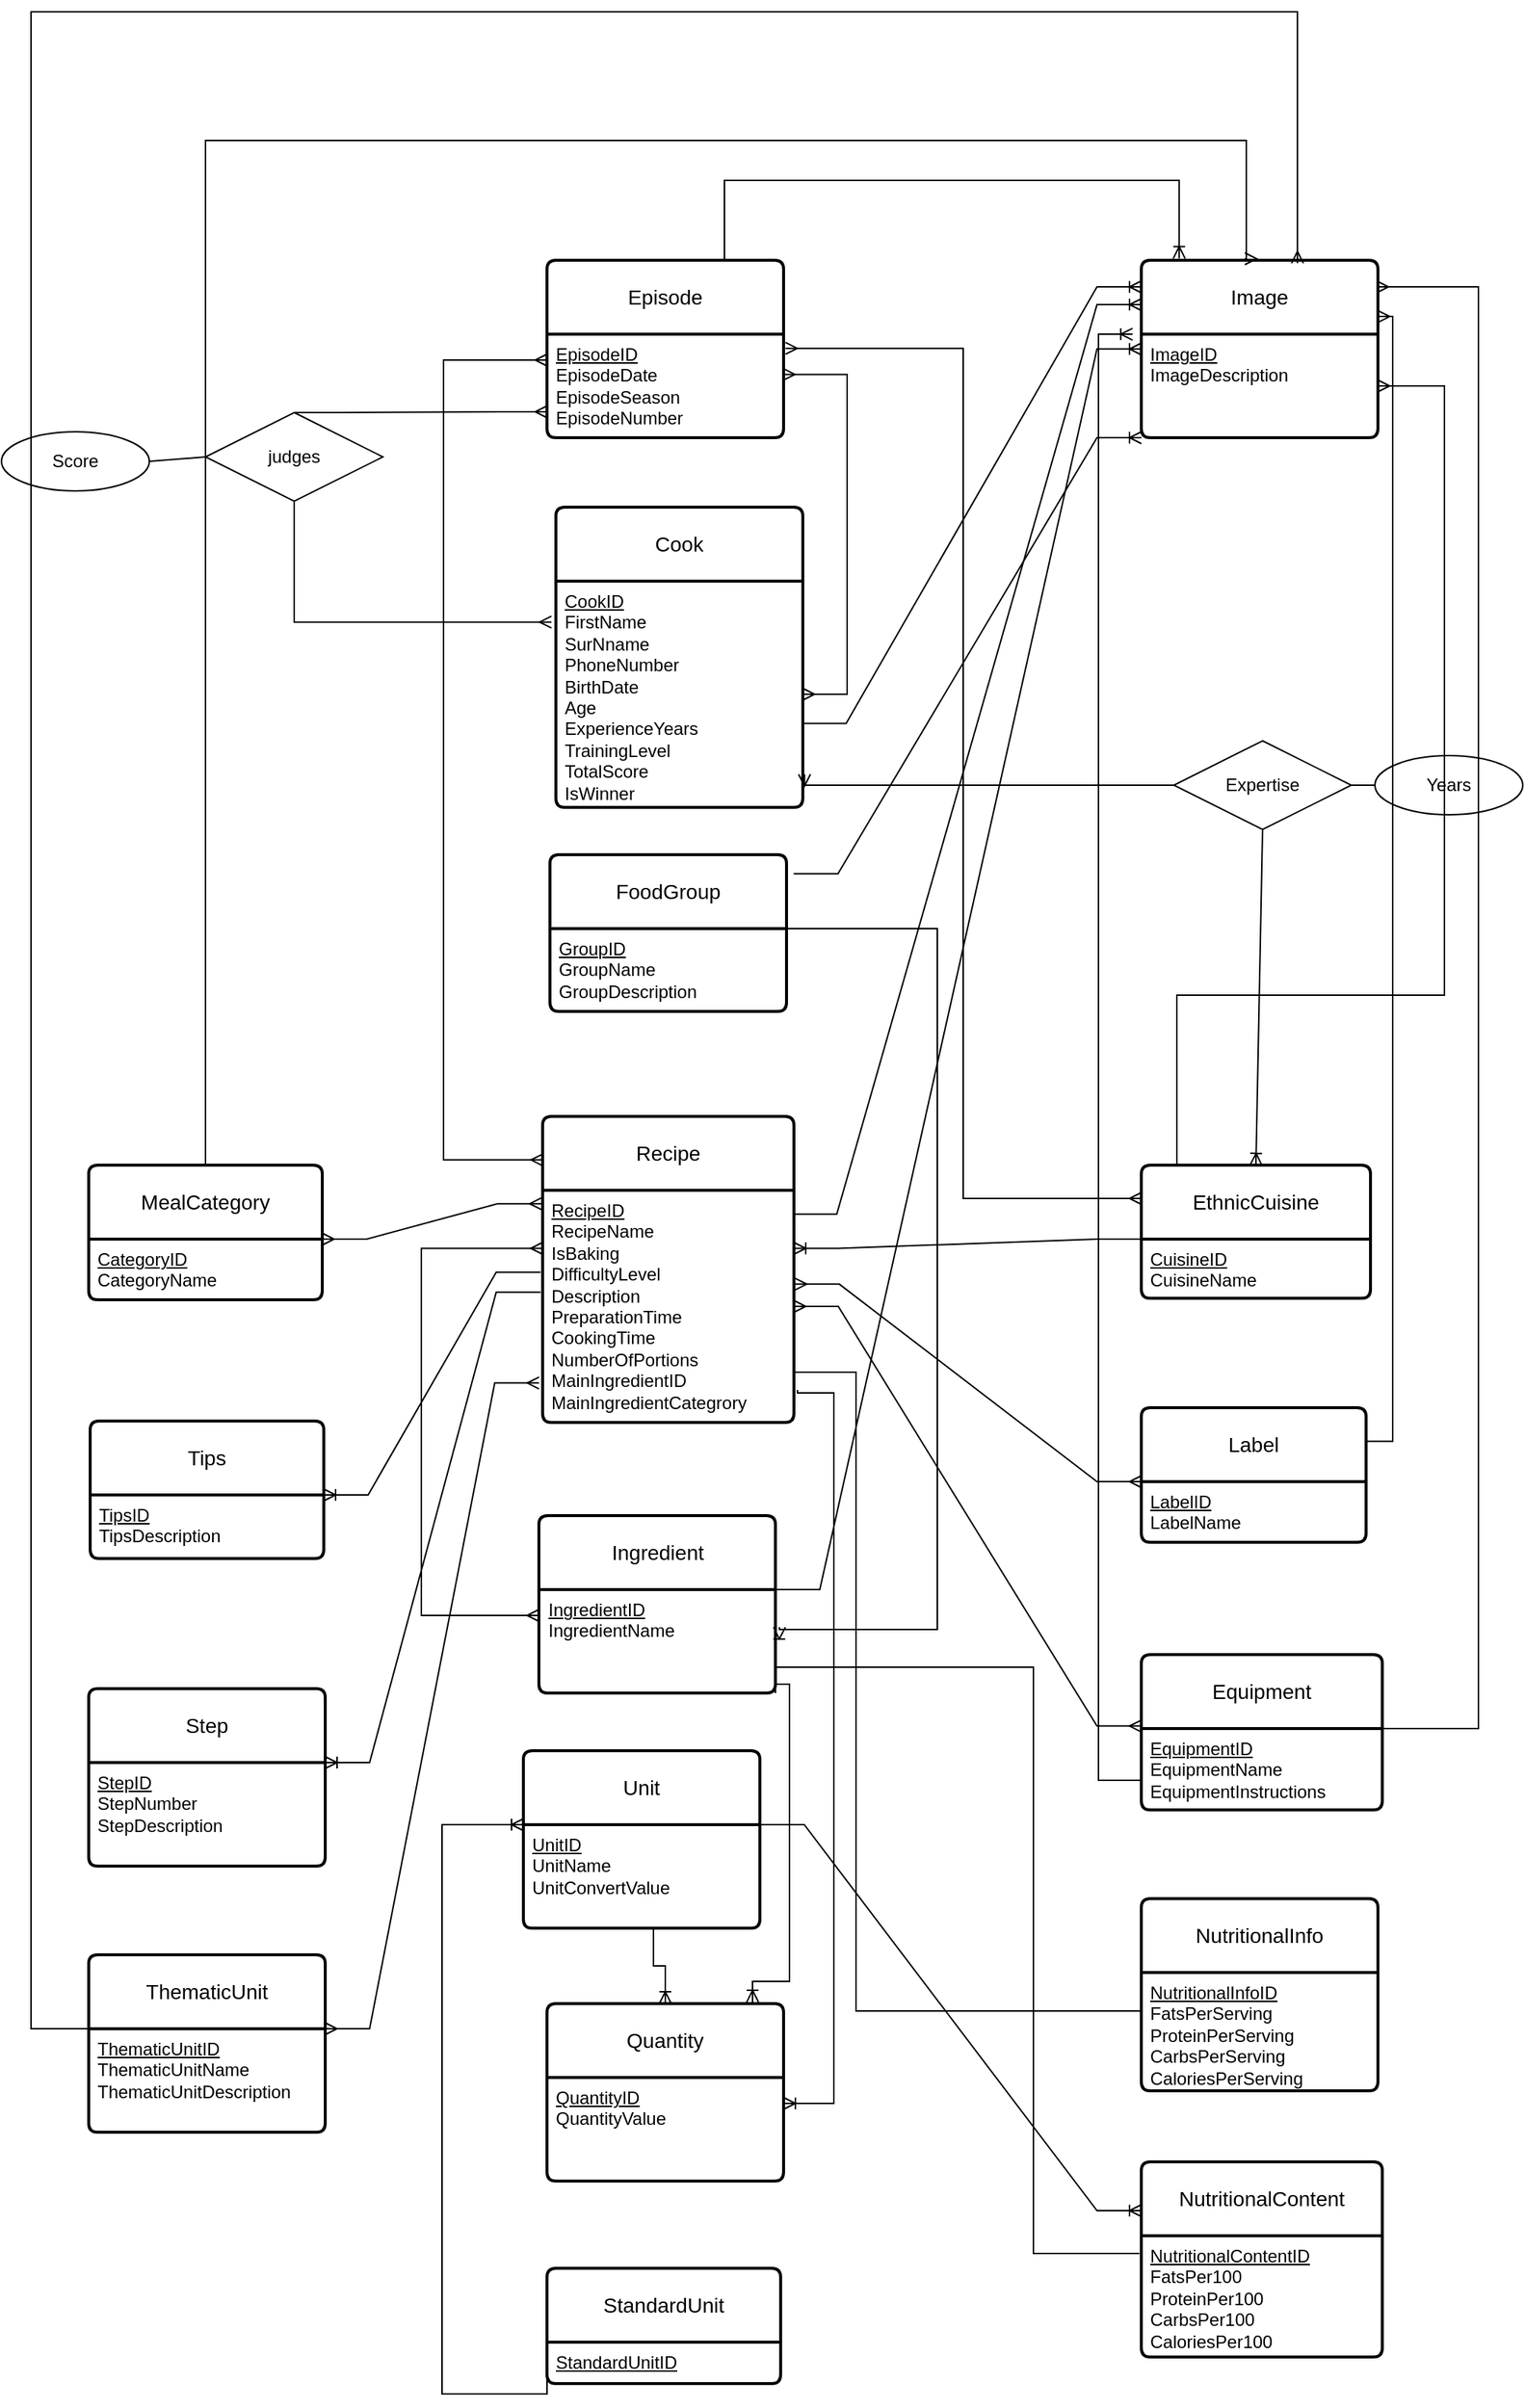 <mxfile version="24.2.1" type="github">
  <diagram name="Page-1" id="vZL2R9rKv9laP-wcjCIe">
    <mxGraphModel dx="1450" dy="1369" grid="0" gridSize="10" guides="1" tooltips="1" connect="1" arrows="1" fold="1" page="0" pageScale="1" pageWidth="850" pageHeight="1100" math="0" shadow="0">
      <root>
        <mxCell id="0" />
        <mxCell id="1" parent="0" />
        <mxCell id="avBrp512WOhUkqU3lyuj-1" value="Recipe" style="swimlane;childLayout=stackLayout;horizontal=1;startSize=50;horizontalStack=0;rounded=1;fontSize=14;fontStyle=0;strokeWidth=2;resizeParent=0;resizeLast=1;shadow=0;dashed=0;align=center;arcSize=4;whiteSpace=wrap;html=1;" parent="1" vertex="1">
          <mxGeometry x="113" y="96" width="170" height="207" as="geometry" />
        </mxCell>
        <mxCell id="avBrp512WOhUkqU3lyuj-2" value="&lt;u&gt;RecipeID&lt;/u&gt;&lt;div&gt;RecipeName&lt;/div&gt;&lt;div&gt;IsBaking&lt;/div&gt;&lt;div&gt;DifficultyLevel&lt;/div&gt;&lt;div&gt;Description&lt;/div&gt;&lt;div&gt;PreparationTime&lt;/div&gt;&lt;div&gt;CookingTime&lt;/div&gt;&lt;div&gt;NumberOfPortions&lt;/div&gt;&lt;div&gt;MainIngredientID&lt;/div&gt;&lt;div&gt;MainIngredientCategrory&lt;/div&gt;" style="align=left;strokeColor=none;fillColor=none;spacingLeft=4;fontSize=12;verticalAlign=top;resizable=0;rotatable=0;part=1;html=1;" parent="avBrp512WOhUkqU3lyuj-1" vertex="1">
          <mxGeometry y="50" width="170" height="157" as="geometry" />
        </mxCell>
        <mxCell id="avBrp512WOhUkqU3lyuj-3" value="EthnicCuisine" style="swimlane;childLayout=stackLayout;horizontal=1;startSize=50;horizontalStack=0;rounded=1;fontSize=14;fontStyle=0;strokeWidth=2;resizeParent=0;resizeLast=1;shadow=0;dashed=0;align=center;arcSize=4;whiteSpace=wrap;html=1;" parent="1" vertex="1">
          <mxGeometry x="518" y="129" width="155" height="90" as="geometry" />
        </mxCell>
        <mxCell id="avBrp512WOhUkqU3lyuj-4" value="&lt;u&gt;CuisineID&lt;/u&gt;&lt;div&gt;CuisineName&lt;/div&gt;" style="align=left;strokeColor=none;fillColor=none;spacingLeft=4;fontSize=12;verticalAlign=top;resizable=0;rotatable=0;part=1;html=1;" parent="avBrp512WOhUkqU3lyuj-3" vertex="1">
          <mxGeometry y="50" width="155" height="40" as="geometry" />
        </mxCell>
        <mxCell id="avBrp512WOhUkqU3lyuj-11" value="Label" style="swimlane;childLayout=stackLayout;horizontal=1;startSize=50;horizontalStack=0;rounded=1;fontSize=14;fontStyle=0;strokeWidth=2;resizeParent=0;resizeLast=1;shadow=0;dashed=0;align=center;arcSize=4;whiteSpace=wrap;html=1;" parent="1" vertex="1">
          <mxGeometry x="518" y="293" width="152" height="91" as="geometry" />
        </mxCell>
        <mxCell id="avBrp512WOhUkqU3lyuj-12" value="&lt;u&gt;LabelID&lt;/u&gt;&lt;div&gt;LabelName&lt;/div&gt;" style="align=left;strokeColor=none;fillColor=none;spacingLeft=4;fontSize=12;verticalAlign=top;resizable=0;rotatable=0;part=1;html=1;" parent="avBrp512WOhUkqU3lyuj-11" vertex="1">
          <mxGeometry y="50" width="152" height="41" as="geometry" />
        </mxCell>
        <mxCell id="avBrp512WOhUkqU3lyuj-13" value="Equipment" style="swimlane;childLayout=stackLayout;horizontal=1;startSize=50;horizontalStack=0;rounded=1;fontSize=14;fontStyle=0;strokeWidth=2;resizeParent=0;resizeLast=1;shadow=0;dashed=0;align=center;arcSize=4;whiteSpace=wrap;html=1;" parent="1" vertex="1">
          <mxGeometry x="518" y="460" width="163" height="105" as="geometry" />
        </mxCell>
        <mxCell id="avBrp512WOhUkqU3lyuj-14" value="&lt;u&gt;EquipmentID&lt;/u&gt;&lt;div&gt;EquipmentName&lt;/div&gt;&lt;div&gt;EquipmentInstructions&lt;/div&gt;" style="align=left;strokeColor=none;fillColor=none;spacingLeft=4;fontSize=12;verticalAlign=top;resizable=0;rotatable=0;part=1;html=1;" parent="avBrp512WOhUkqU3lyuj-13" vertex="1">
          <mxGeometry y="50" width="163" height="55" as="geometry" />
        </mxCell>
        <mxCell id="avBrp512WOhUkqU3lyuj-15" value="MealCategory" style="swimlane;childLayout=stackLayout;horizontal=1;startSize=50;horizontalStack=0;rounded=1;fontSize=14;fontStyle=0;strokeWidth=2;resizeParent=0;resizeLast=1;shadow=0;dashed=0;align=center;arcSize=4;whiteSpace=wrap;html=1;" parent="1" vertex="1">
          <mxGeometry x="-194" y="129" width="158" height="91" as="geometry" />
        </mxCell>
        <mxCell id="avBrp512WOhUkqU3lyuj-16" value="&lt;u&gt;CategoryID&lt;/u&gt;&lt;div&gt;CategoryName&lt;/div&gt;" style="align=left;strokeColor=none;fillColor=none;spacingLeft=4;fontSize=12;verticalAlign=top;resizable=0;rotatable=0;part=1;html=1;" parent="avBrp512WOhUkqU3lyuj-15" vertex="1">
          <mxGeometry y="50" width="158" height="41" as="geometry" />
        </mxCell>
        <mxCell id="avBrp512WOhUkqU3lyuj-17" value="Tips" style="swimlane;childLayout=stackLayout;horizontal=1;startSize=50;horizontalStack=0;rounded=1;fontSize=14;fontStyle=0;strokeWidth=2;resizeParent=0;resizeLast=1;shadow=0;dashed=0;align=center;arcSize=4;whiteSpace=wrap;html=1;" parent="1" vertex="1">
          <mxGeometry x="-193" y="302" width="158" height="93" as="geometry" />
        </mxCell>
        <mxCell id="avBrp512WOhUkqU3lyuj-18" value="&lt;u&gt;TipsID&lt;/u&gt;&lt;div&gt;TipsDescription&lt;/div&gt;" style="align=left;strokeColor=none;fillColor=none;spacingLeft=4;fontSize=12;verticalAlign=top;resizable=0;rotatable=0;part=1;html=1;" parent="avBrp512WOhUkqU3lyuj-17" vertex="1">
          <mxGeometry y="50" width="158" height="43" as="geometry" />
        </mxCell>
        <mxCell id="avBrp512WOhUkqU3lyuj-19" value="Step" style="swimlane;childLayout=stackLayout;horizontal=1;startSize=50;horizontalStack=0;rounded=1;fontSize=14;fontStyle=0;strokeWidth=2;resizeParent=0;resizeLast=1;shadow=0;dashed=0;align=center;arcSize=4;whiteSpace=wrap;html=1;" parent="1" vertex="1">
          <mxGeometry x="-194" y="483" width="160" height="120" as="geometry" />
        </mxCell>
        <mxCell id="avBrp512WOhUkqU3lyuj-20" value="&lt;u&gt;StepID&lt;/u&gt;&lt;div&gt;StepNumber&lt;/div&gt;&lt;div&gt;StepDescription&lt;/div&gt;" style="align=left;strokeColor=none;fillColor=none;spacingLeft=4;fontSize=12;verticalAlign=top;resizable=0;rotatable=0;part=1;html=1;" parent="avBrp512WOhUkqU3lyuj-19" vertex="1">
          <mxGeometry y="50" width="160" height="70" as="geometry" />
        </mxCell>
        <mxCell id="avBrp512WOhUkqU3lyuj-21" value="Ingredient" style="swimlane;childLayout=stackLayout;horizontal=1;startSize=50;horizontalStack=0;rounded=1;fontSize=14;fontStyle=0;strokeWidth=2;resizeParent=0;resizeLast=1;shadow=0;dashed=0;align=center;arcSize=4;whiteSpace=wrap;html=1;" parent="1" vertex="1">
          <mxGeometry x="110.5" y="366" width="160" height="120" as="geometry" />
        </mxCell>
        <mxCell id="avBrp512WOhUkqU3lyuj-22" value="&lt;u&gt;IngredientID&lt;/u&gt;&lt;div&gt;IngredientName&lt;/div&gt;" style="align=left;strokeColor=none;fillColor=none;spacingLeft=4;fontSize=12;verticalAlign=top;resizable=0;rotatable=0;part=1;html=1;" parent="avBrp512WOhUkqU3lyuj-21" vertex="1">
          <mxGeometry y="50" width="160" height="70" as="geometry" />
        </mxCell>
        <mxCell id="avBrp512WOhUkqU3lyuj-23" value="Unit" style="swimlane;childLayout=stackLayout;horizontal=1;startSize=50;horizontalStack=0;rounded=1;fontSize=14;fontStyle=0;strokeWidth=2;resizeParent=0;resizeLast=1;shadow=0;dashed=0;align=center;arcSize=4;whiteSpace=wrap;html=1;" parent="1" vertex="1">
          <mxGeometry x="100" y="525" width="160" height="120" as="geometry" />
        </mxCell>
        <mxCell id="avBrp512WOhUkqU3lyuj-24" value="&lt;u&gt;UnitID&lt;/u&gt;&lt;div&gt;UnitName&lt;/div&gt;&lt;div&gt;UnitConvertValue&lt;/div&gt;" style="align=left;strokeColor=none;fillColor=none;spacingLeft=4;fontSize=12;verticalAlign=top;resizable=0;rotatable=0;part=1;html=1;" parent="avBrp512WOhUkqU3lyuj-23" vertex="1">
          <mxGeometry y="50" width="160" height="70" as="geometry" />
        </mxCell>
        <mxCell id="avBrp512WOhUkqU3lyuj-25" value="Quantity" style="swimlane;childLayout=stackLayout;horizontal=1;startSize=50;horizontalStack=0;rounded=1;fontSize=14;fontStyle=0;strokeWidth=2;resizeParent=0;resizeLast=1;shadow=0;dashed=0;align=center;arcSize=4;whiteSpace=wrap;html=1;" parent="1" vertex="1">
          <mxGeometry x="116" y="696" width="160" height="120" as="geometry" />
        </mxCell>
        <mxCell id="avBrp512WOhUkqU3lyuj-26" value="&lt;u&gt;QuantityID&lt;/u&gt;&lt;div&gt;QuantityValue&lt;/div&gt;" style="align=left;strokeColor=none;fillColor=none;spacingLeft=4;fontSize=12;verticalAlign=top;resizable=0;rotatable=0;part=1;html=1;" parent="avBrp512WOhUkqU3lyuj-25" vertex="1">
          <mxGeometry y="50" width="160" height="70" as="geometry" />
        </mxCell>
        <mxCell id="avBrp512WOhUkqU3lyuj-27" value="StandardUnit" style="swimlane;childLayout=stackLayout;horizontal=1;startSize=50;horizontalStack=0;rounded=1;fontSize=14;fontStyle=0;strokeWidth=2;resizeParent=0;resizeLast=1;shadow=0;dashed=0;align=center;arcSize=4;whiteSpace=wrap;html=1;" parent="1" vertex="1">
          <mxGeometry x="116" y="875" width="158" height="78" as="geometry" />
        </mxCell>
        <mxCell id="avBrp512WOhUkqU3lyuj-28" value="&lt;div&gt;&lt;u&gt;StandardUnitID&lt;/u&gt;&lt;/div&gt;" style="align=left;strokeColor=none;fillColor=none;spacingLeft=4;fontSize=12;verticalAlign=top;resizable=0;rotatable=0;part=1;html=1;" parent="avBrp512WOhUkqU3lyuj-27" vertex="1">
          <mxGeometry y="50" width="158" height="28" as="geometry" />
        </mxCell>
        <mxCell id="avBrp512WOhUkqU3lyuj-29" value="FoodGroup" style="swimlane;childLayout=stackLayout;horizontal=1;startSize=50;horizontalStack=0;rounded=1;fontSize=14;fontStyle=0;strokeWidth=2;resizeParent=0;resizeLast=1;shadow=0;dashed=0;align=center;arcSize=4;whiteSpace=wrap;html=1;" parent="1" vertex="1">
          <mxGeometry x="118" y="-81" width="160" height="106" as="geometry" />
        </mxCell>
        <mxCell id="avBrp512WOhUkqU3lyuj-30" value="&lt;u&gt;GroupID&lt;/u&gt;&lt;div&gt;GroupName&lt;/div&gt;&lt;div&gt;GroupDescription&lt;/div&gt;" style="align=left;strokeColor=none;fillColor=none;spacingLeft=4;fontSize=12;verticalAlign=top;resizable=0;rotatable=0;part=1;html=1;" parent="avBrp512WOhUkqU3lyuj-29" vertex="1">
          <mxGeometry y="50" width="160" height="56" as="geometry" />
        </mxCell>
        <mxCell id="avBrp512WOhUkqU3lyuj-31" value="ThematicUnit" style="swimlane;childLayout=stackLayout;horizontal=1;startSize=50;horizontalStack=0;rounded=1;fontSize=14;fontStyle=0;strokeWidth=2;resizeParent=0;resizeLast=1;shadow=0;dashed=0;align=center;arcSize=4;whiteSpace=wrap;html=1;" parent="1" vertex="1">
          <mxGeometry x="-194" y="663" width="160" height="120" as="geometry" />
        </mxCell>
        <mxCell id="avBrp512WOhUkqU3lyuj-32" value="&lt;u&gt;ThematicUnitID&lt;/u&gt;&lt;div&gt;ThematicUnitName&lt;/div&gt;&lt;div&gt;ThematicUnitDescription&lt;/div&gt;" style="align=left;strokeColor=none;fillColor=none;spacingLeft=4;fontSize=12;verticalAlign=top;resizable=0;rotatable=0;part=1;html=1;" parent="avBrp512WOhUkqU3lyuj-31" vertex="1">
          <mxGeometry y="50" width="160" height="70" as="geometry" />
        </mxCell>
        <mxCell id="avBrp512WOhUkqU3lyuj-33" value="Cook" style="swimlane;childLayout=stackLayout;horizontal=1;startSize=50;horizontalStack=0;rounded=1;fontSize=14;fontStyle=0;strokeWidth=2;resizeParent=0;resizeLast=1;shadow=0;dashed=0;align=center;arcSize=4;whiteSpace=wrap;html=1;" parent="1" vertex="1">
          <mxGeometry x="122" y="-316" width="167" height="203" as="geometry" />
        </mxCell>
        <mxCell id="avBrp512WOhUkqU3lyuj-34" value="&lt;u&gt;CookID&lt;/u&gt;&lt;div&gt;FirstName&lt;/div&gt;&lt;div&gt;SurNname&lt;/div&gt;&lt;div&gt;PhoneNumber&lt;/div&gt;&lt;div&gt;BirthDate&lt;/div&gt;&lt;div&gt;Age&lt;/div&gt;&lt;div&gt;ExperienceYears&lt;/div&gt;&lt;div&gt;TrainingLevel&lt;/div&gt;&lt;div&gt;TotalScore&lt;/div&gt;&lt;div&gt;IsWinner&lt;/div&gt;" style="align=left;strokeColor=none;fillColor=none;spacingLeft=4;fontSize=12;verticalAlign=top;resizable=0;rotatable=0;part=1;html=1;" parent="avBrp512WOhUkqU3lyuj-33" vertex="1">
          <mxGeometry y="50" width="167" height="153" as="geometry" />
        </mxCell>
        <mxCell id="avBrp512WOhUkqU3lyuj-37" value="Episode" style="swimlane;childLayout=stackLayout;horizontal=1;startSize=50;horizontalStack=0;rounded=1;fontSize=14;fontStyle=0;strokeWidth=2;resizeParent=0;resizeLast=1;shadow=0;dashed=0;align=center;arcSize=4;whiteSpace=wrap;html=1;" parent="1" vertex="1">
          <mxGeometry x="116" y="-483" width="160" height="120" as="geometry" />
        </mxCell>
        <mxCell id="avBrp512WOhUkqU3lyuj-38" value="&lt;u&gt;EpisodeID&lt;/u&gt;&lt;div&gt;EpisodeDate&lt;/div&gt;&lt;div&gt;EpisodeSeason&lt;/div&gt;&lt;div&gt;EpisodeNumber&lt;/div&gt;&lt;div&gt;&lt;br&gt;&lt;/div&gt;" style="align=left;strokeColor=none;fillColor=none;spacingLeft=4;fontSize=12;verticalAlign=top;resizable=0;rotatable=0;part=1;html=1;" parent="avBrp512WOhUkqU3lyuj-37" vertex="1">
          <mxGeometry y="50" width="160" height="70" as="geometry" />
        </mxCell>
        <mxCell id="avBrp512WOhUkqU3lyuj-39" value="Image" style="swimlane;childLayout=stackLayout;horizontal=1;startSize=50;horizontalStack=0;rounded=1;fontSize=14;fontStyle=0;strokeWidth=2;resizeParent=0;resizeLast=1;shadow=0;dashed=0;align=center;arcSize=4;whiteSpace=wrap;html=1;" parent="1" vertex="1">
          <mxGeometry x="518" y="-483" width="160" height="120" as="geometry" />
        </mxCell>
        <mxCell id="avBrp512WOhUkqU3lyuj-40" value="&lt;u&gt;ImageID&lt;/u&gt;&lt;div&gt;ImageDescription&lt;/div&gt;" style="align=left;strokeColor=none;fillColor=none;spacingLeft=4;fontSize=12;verticalAlign=top;resizable=0;rotatable=0;part=1;html=1;" parent="avBrp512WOhUkqU3lyuj-39" vertex="1">
          <mxGeometry y="50" width="160" height="70" as="geometry" />
        </mxCell>
        <mxCell id="avBrp512WOhUkqU3lyuj-44" value="NutritionalInfo" style="swimlane;childLayout=stackLayout;horizontal=1;startSize=50;horizontalStack=0;rounded=1;fontSize=14;fontStyle=0;strokeWidth=2;resizeParent=0;resizeLast=1;shadow=0;dashed=0;align=center;arcSize=4;whiteSpace=wrap;html=1;" parent="1" vertex="1">
          <mxGeometry x="518" y="625" width="160" height="130" as="geometry" />
        </mxCell>
        <mxCell id="avBrp512WOhUkqU3lyuj-45" value="&lt;div&gt;&lt;u&gt;NutritionalInfoID&lt;/u&gt;&lt;/div&gt;&lt;div&gt;FatsPerServing&lt;/div&gt;&lt;div&gt;ProteinPerServing&lt;/div&gt;&lt;div&gt;CarbsPerServing&lt;/div&gt;&lt;div&gt;CaloriesPerServing&lt;/div&gt;" style="align=left;strokeColor=none;fillColor=none;spacingLeft=4;fontSize=12;verticalAlign=top;resizable=0;rotatable=0;part=1;html=1;" parent="avBrp512WOhUkqU3lyuj-44" vertex="1">
          <mxGeometry y="50" width="160" height="80" as="geometry" />
        </mxCell>
        <mxCell id="avBrp512WOhUkqU3lyuj-46" value="NutritionalContent" style="swimlane;childLayout=stackLayout;horizontal=1;startSize=50;horizontalStack=0;rounded=1;fontSize=14;fontStyle=0;strokeWidth=2;resizeParent=0;resizeLast=1;shadow=0;dashed=0;align=center;arcSize=4;whiteSpace=wrap;html=1;" parent="1" vertex="1">
          <mxGeometry x="518" y="803" width="163" height="132" as="geometry" />
        </mxCell>
        <mxCell id="avBrp512WOhUkqU3lyuj-47" value="&lt;u&gt;NutritionalContentID&lt;/u&gt;&lt;div&gt;FatsPer100&lt;/div&gt;&lt;div&gt;ProteinPer100&lt;/div&gt;&lt;div&gt;CarbsPer100&lt;/div&gt;&lt;div&gt;CaloriesPer100&lt;/div&gt;" style="align=left;strokeColor=none;fillColor=none;spacingLeft=4;fontSize=12;verticalAlign=top;resizable=0;rotatable=0;part=1;html=1;" parent="avBrp512WOhUkqU3lyuj-46" vertex="1">
          <mxGeometry y="50" width="163" height="82" as="geometry" />
        </mxCell>
        <mxCell id="avBrp512WOhUkqU3lyuj-54" value="" style="edgeStyle=entityRelationEdgeStyle;fontSize=12;html=1;endArrow=ERoneToMany;rounded=0;entryX=1;entryY=0.25;entryDx=0;entryDy=0;exitX=0;exitY=0;exitDx=0;exitDy=0;" parent="1" source="avBrp512WOhUkqU3lyuj-4" target="avBrp512WOhUkqU3lyuj-2" edge="1">
          <mxGeometry width="100" height="100" relative="1" as="geometry">
            <mxPoint x="449" y="179" as="sourcePoint" />
            <mxPoint x="417" y="243" as="targetPoint" />
            <Array as="points">
              <mxPoint x="363" y="228" />
            </Array>
          </mxGeometry>
        </mxCell>
        <mxCell id="avBrp512WOhUkqU3lyuj-59" value="" style="edgeStyle=entityRelationEdgeStyle;fontSize=12;html=1;endArrow=ERoneToMany;rounded=0;entryX=1;entryY=0;entryDx=0;entryDy=0;exitX=-0.008;exitY=0.353;exitDx=0;exitDy=0;exitPerimeter=0;" parent="1" source="avBrp512WOhUkqU3lyuj-2" target="avBrp512WOhUkqU3lyuj-18" edge="1">
          <mxGeometry width="100" height="100" relative="1" as="geometry">
            <mxPoint x="2" y="358" as="sourcePoint" />
            <mxPoint x="102" y="258" as="targetPoint" />
          </mxGeometry>
        </mxCell>
        <mxCell id="avBrp512WOhUkqU3lyuj-60" value="" style="edgeStyle=entityRelationEdgeStyle;fontSize=12;html=1;endArrow=ERoneToMany;rounded=0;entryX=1;entryY=0;entryDx=0;entryDy=0;exitX=-0.008;exitY=0.439;exitDx=0;exitDy=0;exitPerimeter=0;" parent="1" source="avBrp512WOhUkqU3lyuj-2" target="avBrp512WOhUkqU3lyuj-20" edge="1">
          <mxGeometry width="100" height="100" relative="1" as="geometry">
            <mxPoint x="-7" y="472" as="sourcePoint" />
            <mxPoint x="93" y="372" as="targetPoint" />
          </mxGeometry>
        </mxCell>
        <mxCell id="avBrp512WOhUkqU3lyuj-62" value="" style="edgeStyle=entityRelationEdgeStyle;fontSize=12;html=1;endArrow=ERmany;startArrow=ERmany;rounded=0;entryX=-0.004;entryY=0.058;entryDx=0;entryDy=0;entryPerimeter=0;exitX=1;exitY=0;exitDx=0;exitDy=0;" parent="1" source="avBrp512WOhUkqU3lyuj-16" target="avBrp512WOhUkqU3lyuj-2" edge="1">
          <mxGeometry width="100" height="100" relative="1" as="geometry">
            <mxPoint x="-18" y="238" as="sourcePoint" />
            <mxPoint x="82" y="138" as="targetPoint" />
          </mxGeometry>
        </mxCell>
        <mxCell id="avBrp512WOhUkqU3lyuj-63" value="" style="edgeStyle=entityRelationEdgeStyle;fontSize=12;html=1;endArrow=ERmany;startArrow=ERmany;rounded=0;entryX=0;entryY=0;entryDx=0;entryDy=0;exitX=1.004;exitY=0.404;exitDx=0;exitDy=0;exitPerimeter=0;" parent="1" source="avBrp512WOhUkqU3lyuj-2" target="avBrp512WOhUkqU3lyuj-12" edge="1">
          <mxGeometry width="100" height="100" relative="1" as="geometry">
            <mxPoint x="324" y="269" as="sourcePoint" />
            <mxPoint x="362" y="380" as="targetPoint" />
          </mxGeometry>
        </mxCell>
        <mxCell id="avBrp512WOhUkqU3lyuj-64" value="" style="edgeStyle=entityRelationEdgeStyle;fontSize=12;html=1;endArrow=ERmany;startArrow=ERmany;rounded=0;entryX=0;entryY=0.46;entryDx=0;entryDy=0;entryPerimeter=0;" parent="1" source="avBrp512WOhUkqU3lyuj-2" target="avBrp512WOhUkqU3lyuj-13" edge="1">
          <mxGeometry width="100" height="100" relative="1" as="geometry">
            <mxPoint x="283.0" y="249.003" as="sourcePoint" />
            <mxPoint x="513.07" y="508.35" as="targetPoint" />
          </mxGeometry>
        </mxCell>
        <mxCell id="avBrp512WOhUkqU3lyuj-81" value="" style="endArrow=none;html=1;rounded=0;exitX=1;exitY=0.75;exitDx=0;exitDy=0;entryX=0;entryY=0.5;entryDx=0;entryDy=0;edgeStyle=orthogonalEdgeStyle;" parent="1" source="avBrp512WOhUkqU3lyuj-2" target="avBrp512WOhUkqU3lyuj-44" edge="1">
          <mxGeometry relative="1" as="geometry">
            <mxPoint x="319" y="510" as="sourcePoint" />
            <mxPoint x="479" y="510" as="targetPoint" />
            <Array as="points">
              <mxPoint x="325" y="269" />
              <mxPoint x="325" y="701" />
            </Array>
          </mxGeometry>
        </mxCell>
        <mxCell id="avBrp512WOhUkqU3lyuj-82" value="" style="edgeStyle=orthogonalEdgeStyle;fontSize=12;html=1;endArrow=ERoneToMany;rounded=0;entryX=1.017;entryY=0.363;entryDx=0;entryDy=0;entryPerimeter=0;exitX=1;exitY=0;exitDx=0;exitDy=0;" parent="1" source="avBrp512WOhUkqU3lyuj-30" target="avBrp512WOhUkqU3lyuj-22" edge="1">
          <mxGeometry width="100" height="100" relative="1" as="geometry">
            <mxPoint x="342" y="144" as="sourcePoint" />
            <mxPoint x="442" y="44" as="targetPoint" />
            <Array as="points">
              <mxPoint x="276" y="-31" />
              <mxPoint x="380" y="-31" />
              <mxPoint x="380" y="443" />
              <mxPoint x="273" y="443" />
            </Array>
          </mxGeometry>
        </mxCell>
        <mxCell id="avBrp512WOhUkqU3lyuj-83" value="" style="edgeStyle=orthogonalEdgeStyle;fontSize=12;html=1;endArrow=ERoneToMany;rounded=0;entryX=1;entryY=0.25;entryDx=0;entryDy=0;exitX=1.014;exitY=0.86;exitDx=0;exitDy=0;exitPerimeter=0;" parent="1" source="avBrp512WOhUkqU3lyuj-2" target="avBrp512WOhUkqU3lyuj-26" edge="1">
          <mxGeometry width="100" height="100" relative="1" as="geometry">
            <mxPoint x="319" y="857" as="sourcePoint" />
            <mxPoint x="419" y="757" as="targetPoint" />
            <Array as="points">
              <mxPoint x="310" y="283" />
              <mxPoint x="310" y="764" />
            </Array>
          </mxGeometry>
        </mxCell>
        <mxCell id="avBrp512WOhUkqU3lyuj-84" value="" style="edgeStyle=orthogonalEdgeStyle;fontSize=12;html=1;endArrow=ERoneToMany;rounded=0;entryX=0;entryY=0;entryDx=0;entryDy=0;exitX=0;exitY=0.5;exitDx=0;exitDy=0;" parent="1" source="avBrp512WOhUkqU3lyuj-28" target="avBrp512WOhUkqU3lyuj-24" edge="1">
          <mxGeometry width="100" height="100" relative="1" as="geometry">
            <mxPoint x="-50" y="915" as="sourcePoint" />
            <mxPoint x="50" y="815" as="targetPoint" />
            <Array as="points">
              <mxPoint x="45" y="960" />
              <mxPoint x="45" y="575" />
            </Array>
          </mxGeometry>
        </mxCell>
        <mxCell id="avBrp512WOhUkqU3lyuj-85" value="" style="edgeStyle=orthogonalEdgeStyle;fontSize=12;html=1;endArrow=ERoneToMany;rounded=0;entryX=0.5;entryY=0;entryDx=0;entryDy=0;exitX=0.55;exitY=0.986;exitDx=0;exitDy=0;exitPerimeter=0;" parent="1" source="avBrp512WOhUkqU3lyuj-24" target="avBrp512WOhUkqU3lyuj-25" edge="1">
          <mxGeometry width="100" height="100" relative="1" as="geometry">
            <mxPoint x="48" y="762" as="sourcePoint" />
            <mxPoint x="148" y="662" as="targetPoint" />
          </mxGeometry>
        </mxCell>
        <mxCell id="avBrp512WOhUkqU3lyuj-86" value="" style="endArrow=none;html=1;rounded=0;exitX=1;exitY=0.75;exitDx=0;exitDy=0;entryX=-0.008;entryY=0.158;entryDx=0;entryDy=0;entryPerimeter=0;edgeStyle=orthogonalEdgeStyle;" parent="1" source="avBrp512WOhUkqU3lyuj-22" target="avBrp512WOhUkqU3lyuj-47" edge="1">
          <mxGeometry relative="1" as="geometry">
            <mxPoint x="359" y="600" as="sourcePoint" />
            <mxPoint x="519" y="600" as="targetPoint" />
            <Array as="points">
              <mxPoint x="445" y="469" />
              <mxPoint x="445" y="865" />
            </Array>
          </mxGeometry>
        </mxCell>
        <mxCell id="avBrp512WOhUkqU3lyuj-87" value="" style="edgeStyle=orthogonalEdgeStyle;fontSize=12;html=1;endArrow=ERoneToMany;rounded=0;entryX=0.869;entryY=-0.008;entryDx=0;entryDy=0;entryPerimeter=0;exitX=1;exitY=1;exitDx=0;exitDy=0;" parent="1" source="avBrp512WOhUkqU3lyuj-22" target="avBrp512WOhUkqU3lyuj-25" edge="1">
          <mxGeometry width="100" height="100" relative="1" as="geometry">
            <mxPoint x="348" y="778" as="sourcePoint" />
            <mxPoint x="448" y="678" as="targetPoint" />
            <Array as="points">
              <mxPoint x="271" y="480" />
              <mxPoint x="280" y="480" />
              <mxPoint x="280" y="681" />
              <mxPoint x="255" y="681" />
            </Array>
          </mxGeometry>
        </mxCell>
        <mxCell id="avBrp512WOhUkqU3lyuj-88" value="" style="edgeStyle=entityRelationEdgeStyle;fontSize=12;html=1;endArrow=ERmany;startArrow=ERmany;rounded=0;exitX=1;exitY=0;exitDx=0;exitDy=0;entryX=-0.014;entryY=0.83;entryDx=0;entryDy=0;entryPerimeter=0;" parent="1" source="avBrp512WOhUkqU3lyuj-32" target="avBrp512WOhUkqU3lyuj-2" edge="1">
          <mxGeometry width="100" height="100" relative="1" as="geometry">
            <mxPoint x="-31" y="639" as="sourcePoint" />
            <mxPoint x="69" y="539" as="targetPoint" />
          </mxGeometry>
        </mxCell>
        <mxCell id="avBrp512WOhUkqU3lyuj-95" value="judges" style="shape=rhombus;perimeter=rhombusPerimeter;whiteSpace=wrap;html=1;align=center;" parent="1" vertex="1">
          <mxGeometry x="-115" y="-380" width="120" height="60" as="geometry" />
        </mxCell>
        <mxCell id="avBrp512WOhUkqU3lyuj-96" value="" style="edgeStyle=elbowEdgeStyle;fontSize=12;html=1;endArrow=ERmany;rounded=0;entryX=-0.018;entryY=0.181;entryDx=0;entryDy=0;entryPerimeter=0;exitX=0.5;exitY=1;exitDx=0;exitDy=0;" parent="1" source="avBrp512WOhUkqU3lyuj-95" target="avBrp512WOhUkqU3lyuj-34" edge="1">
          <mxGeometry width="100" height="100" relative="1" as="geometry">
            <mxPoint x="-76" y="-53" as="sourcePoint" />
            <mxPoint x="24" y="-153" as="targetPoint" />
            <Array as="points">
              <mxPoint x="-55" y="-231" />
            </Array>
          </mxGeometry>
        </mxCell>
        <mxCell id="avBrp512WOhUkqU3lyuj-97" value="" style="edgeStyle=entityRelationEdgeStyle;fontSize=12;html=1;endArrow=ERmany;rounded=0;entryX=0;entryY=0.75;entryDx=0;entryDy=0;exitX=0.5;exitY=0;exitDx=0;exitDy=0;" parent="1" source="avBrp512WOhUkqU3lyuj-95" target="avBrp512WOhUkqU3lyuj-38" edge="1">
          <mxGeometry width="100" height="100" relative="1" as="geometry">
            <mxPoint x="-143" y="-206" as="sourcePoint" />
            <mxPoint x="-43" y="-306" as="targetPoint" />
          </mxGeometry>
        </mxCell>
        <mxCell id="avBrp512WOhUkqU3lyuj-100" value="" style="edgeStyle=orthogonalEdgeStyle;fontSize=12;html=1;endArrow=ERoneToMany;rounded=0;entryX=0.16;entryY=-0.01;entryDx=0;entryDy=0;exitX=0.75;exitY=0;exitDx=0;exitDy=0;entryPerimeter=0;" parent="1" source="avBrp512WOhUkqU3lyuj-37" target="avBrp512WOhUkqU3lyuj-39" edge="1">
          <mxGeometry width="100" height="100" relative="1" as="geometry">
            <mxPoint x="482" y="-162" as="sourcePoint" />
            <mxPoint x="582" y="-262" as="targetPoint" />
            <Array as="points">
              <mxPoint x="236" y="-537" />
              <mxPoint x="544" y="-537" />
            </Array>
          </mxGeometry>
        </mxCell>
        <mxCell id="avBrp512WOhUkqU3lyuj-101" value="" style="edgeStyle=entityRelationEdgeStyle;fontSize=12;html=1;endArrow=ERoneToMany;rounded=0;entryX=0;entryY=0.15;entryDx=0;entryDy=0;entryPerimeter=0;exitX=0.996;exitY=0.629;exitDx=0;exitDy=0;exitPerimeter=0;" parent="1" source="avBrp512WOhUkqU3lyuj-34" target="avBrp512WOhUkqU3lyuj-39" edge="1">
          <mxGeometry width="100" height="100" relative="1" as="geometry">
            <mxPoint x="492" y="-152" as="sourcePoint" />
            <mxPoint x="635" y="-303" as="targetPoint" />
          </mxGeometry>
        </mxCell>
        <mxCell id="avBrp512WOhUkqU3lyuj-102" value="" style="edgeStyle=entityRelationEdgeStyle;fontSize=12;html=1;endArrow=ERoneToMany;rounded=0;entryX=0;entryY=0.25;entryDx=0;entryDy=0;exitX=0.994;exitY=0.103;exitDx=0;exitDy=0;exitPerimeter=0;" parent="1" source="avBrp512WOhUkqU3lyuj-2" target="avBrp512WOhUkqU3lyuj-39" edge="1">
          <mxGeometry width="100" height="100" relative="1" as="geometry">
            <mxPoint x="502" y="-142" as="sourcePoint" />
            <mxPoint x="602" y="-242" as="targetPoint" />
          </mxGeometry>
        </mxCell>
        <mxCell id="avBrp512WOhUkqU3lyuj-103" value="" style="edgeStyle=orthogonalEdgeStyle;fontSize=12;html=1;endArrow=ERoneToMany;rounded=0;entryX=-0.037;entryY=0.417;entryDx=0;entryDy=0;entryPerimeter=0;exitX=0;exitY=0.5;exitDx=0;exitDy=0;" parent="1" source="avBrp512WOhUkqU3lyuj-14" target="avBrp512WOhUkqU3lyuj-39" edge="1">
          <mxGeometry width="100" height="100" relative="1" as="geometry">
            <mxPoint x="512" y="-132" as="sourcePoint" />
            <mxPoint x="612" y="-232" as="targetPoint" />
            <Array as="points">
              <mxPoint x="489" y="545" />
              <mxPoint x="489" y="-433" />
            </Array>
          </mxGeometry>
        </mxCell>
        <mxCell id="avBrp512WOhUkqU3lyuj-104" value="" style="edgeStyle=entityRelationEdgeStyle;fontSize=12;html=1;endArrow=ERoneToMany;rounded=0;entryX=0;entryY=0.5;entryDx=0;entryDy=0;exitX=1;exitY=0;exitDx=0;exitDy=0;" parent="1" source="avBrp512WOhUkqU3lyuj-22" target="avBrp512WOhUkqU3lyuj-39" edge="1">
          <mxGeometry width="100" height="100" relative="1" as="geometry">
            <mxPoint x="522" y="-122" as="sourcePoint" />
            <mxPoint x="622" y="-222" as="targetPoint" />
          </mxGeometry>
        </mxCell>
        <mxCell id="r8XomwirjA-dU1PeyV1h-11" value="" style="edgeStyle=elbowEdgeStyle;fontSize=12;html=1;endArrow=ERmany;startArrow=ERmany;rounded=0;exitX=0;exitY=0.25;exitDx=0;exitDy=0;entryX=0;entryY=0.25;entryDx=0;entryDy=0;" edge="1" parent="1" source="avBrp512WOhUkqU3lyuj-22" target="avBrp512WOhUkqU3lyuj-2">
          <mxGeometry width="100" height="100" relative="1" as="geometry">
            <mxPoint x="193" y="442" as="sourcePoint" />
            <mxPoint x="293" y="342" as="targetPoint" />
            <Array as="points">
              <mxPoint x="31" y="311" />
            </Array>
          </mxGeometry>
        </mxCell>
        <mxCell id="r8XomwirjA-dU1PeyV1h-12" value="" style="edgeStyle=entityRelationEdgeStyle;fontSize=12;html=1;endArrow=ERoneToMany;rounded=0;exitX=1;exitY=0;exitDx=0;exitDy=0;entryX=0;entryY=0.25;entryDx=0;entryDy=0;" edge="1" parent="1" source="avBrp512WOhUkqU3lyuj-24" target="avBrp512WOhUkqU3lyuj-46">
          <mxGeometry width="100" height="100" relative="1" as="geometry">
            <mxPoint x="193" y="708" as="sourcePoint" />
            <mxPoint x="293" y="608" as="targetPoint" />
          </mxGeometry>
        </mxCell>
        <mxCell id="r8XomwirjA-dU1PeyV1h-13" value="Expertise" style="shape=rhombus;perimeter=rhombusPerimeter;whiteSpace=wrap;html=1;align=center;" vertex="1" parent="1">
          <mxGeometry x="540" y="-158" width="120" height="60" as="geometry" />
        </mxCell>
        <mxCell id="r8XomwirjA-dU1PeyV1h-14" value="" style="edgeStyle=elbowEdgeStyle;fontSize=12;html=1;endArrow=ERmany;rounded=0;entryX=1.007;entryY=0.854;entryDx=0;entryDy=0;entryPerimeter=0;exitX=0;exitY=0.5;exitDx=0;exitDy=0;elbow=vertical;" edge="1" parent="1" source="r8XomwirjA-dU1PeyV1h-13" target="avBrp512WOhUkqU3lyuj-34">
          <mxGeometry width="100" height="100" relative="1" as="geometry">
            <mxPoint x="377" y="-75" as="sourcePoint" />
            <mxPoint x="477" y="-175" as="targetPoint" />
            <Array as="points">
              <mxPoint x="417" y="-128" />
            </Array>
          </mxGeometry>
        </mxCell>
        <mxCell id="r8XomwirjA-dU1PeyV1h-15" value="Years" style="ellipse;whiteSpace=wrap;html=1;align=center;" vertex="1" parent="1">
          <mxGeometry x="676" y="-148" width="100" height="40" as="geometry" />
        </mxCell>
        <mxCell id="r8XomwirjA-dU1PeyV1h-16" value="" style="endArrow=none;html=1;rounded=0;exitX=1;exitY=0.5;exitDx=0;exitDy=0;" edge="1" parent="1" source="r8XomwirjA-dU1PeyV1h-13" target="r8XomwirjA-dU1PeyV1h-15">
          <mxGeometry relative="1" as="geometry">
            <mxPoint x="573" y="-128.5" as="sourcePoint" />
            <mxPoint x="675" y="-128" as="targetPoint" />
          </mxGeometry>
        </mxCell>
        <mxCell id="r8XomwirjA-dU1PeyV1h-17" value="" style="fontSize=12;html=1;endArrow=ERoneToMany;rounded=0;entryX=0.5;entryY=0;entryDx=0;entryDy=0;exitX=0.5;exitY=1;exitDx=0;exitDy=0;" edge="1" parent="1" source="r8XomwirjA-dU1PeyV1h-13" target="avBrp512WOhUkqU3lyuj-3">
          <mxGeometry width="100" height="100" relative="1" as="geometry">
            <mxPoint x="193" y="31" as="sourcePoint" />
            <mxPoint x="293" y="-69" as="targetPoint" />
          </mxGeometry>
        </mxCell>
        <mxCell id="r8XomwirjA-dU1PeyV1h-18" value="" style="edgeStyle=elbowEdgeStyle;fontSize=12;html=1;endArrow=ERmany;startArrow=ERmany;rounded=0;exitX=0.001;exitY=0.142;exitDx=0;exitDy=0;exitPerimeter=0;entryX=0;entryY=0.25;entryDx=0;entryDy=0;" edge="1" parent="1" source="avBrp512WOhUkqU3lyuj-1" target="avBrp512WOhUkqU3lyuj-38">
          <mxGeometry width="100" height="100" relative="1" as="geometry">
            <mxPoint x="193" y="-63" as="sourcePoint" />
            <mxPoint x="293" y="-163" as="targetPoint" />
            <Array as="points">
              <mxPoint x="46" y="-138" />
            </Array>
          </mxGeometry>
        </mxCell>
        <mxCell id="r8XomwirjA-dU1PeyV1h-19" value="" style="edgeStyle=elbowEdgeStyle;fontSize=12;html=1;endArrow=ERmany;startArrow=ERmany;rounded=0;exitX=0;exitY=0.25;exitDx=0;exitDy=0;entryX=1.008;entryY=0.137;entryDx=0;entryDy=0;entryPerimeter=0;" edge="1" parent="1" source="avBrp512WOhUkqU3lyuj-3" target="avBrp512WOhUkqU3lyuj-38">
          <mxGeometry width="100" height="100" relative="1" as="geometry">
            <mxPoint x="193" y="-72" as="sourcePoint" />
            <mxPoint x="293" y="-172" as="targetPoint" />
          </mxGeometry>
        </mxCell>
        <mxCell id="r8XomwirjA-dU1PeyV1h-20" value="" style="edgeStyle=entityRelationEdgeStyle;fontSize=12;html=1;endArrow=ERmany;startArrow=ERmany;rounded=0;entryX=0.998;entryY=0.389;entryDx=0;entryDy=0;entryPerimeter=0;" edge="1" parent="1" source="avBrp512WOhUkqU3lyuj-34" target="avBrp512WOhUkqU3lyuj-38">
          <mxGeometry width="100" height="100" relative="1" as="geometry">
            <mxPoint x="193" y="-167" as="sourcePoint" />
            <mxPoint x="293" y="-267" as="targetPoint" />
          </mxGeometry>
        </mxCell>
        <mxCell id="r8XomwirjA-dU1PeyV1h-21" value="Score" style="ellipse;whiteSpace=wrap;html=1;align=center;" vertex="1" parent="1">
          <mxGeometry x="-253" y="-367" width="100" height="40" as="geometry" />
        </mxCell>
        <mxCell id="r8XomwirjA-dU1PeyV1h-22" value="" style="endArrow=none;html=1;rounded=0;exitX=1;exitY=0.5;exitDx=0;exitDy=0;entryX=0;entryY=0.5;entryDx=0;entryDy=0;" edge="1" parent="1" source="r8XomwirjA-dU1PeyV1h-21" target="avBrp512WOhUkqU3lyuj-95">
          <mxGeometry relative="1" as="geometry">
            <mxPoint x="163" y="-217" as="sourcePoint" />
            <mxPoint x="323" y="-217" as="targetPoint" />
          </mxGeometry>
        </mxCell>
        <mxCell id="r8XomwirjA-dU1PeyV1h-23" value="" style="edgeStyle=entityRelationEdgeStyle;fontSize=12;html=1;endArrow=ERoneToMany;rounded=0;exitX=1.03;exitY=0.121;exitDx=0;exitDy=0;exitPerimeter=0;entryX=0;entryY=1;entryDx=0;entryDy=0;" edge="1" parent="1" source="avBrp512WOhUkqU3lyuj-29" target="avBrp512WOhUkqU3lyuj-40">
          <mxGeometry width="100" height="100" relative="1" as="geometry">
            <mxPoint x="193" y="-132" as="sourcePoint" />
            <mxPoint x="293" y="-232" as="targetPoint" />
          </mxGeometry>
        </mxCell>
        <mxCell id="r8XomwirjA-dU1PeyV1h-24" value="" style="edgeStyle=orthogonalEdgeStyle;fontSize=12;html=1;endArrow=ERmany;rounded=0;exitX=0.5;exitY=0;exitDx=0;exitDy=0;" edge="1" parent="1" source="avBrp512WOhUkqU3lyuj-15">
          <mxGeometry width="100" height="100" relative="1" as="geometry">
            <mxPoint x="193" y="109" as="sourcePoint" />
            <mxPoint x="588" y="-484" as="targetPoint" />
            <Array as="points">
              <mxPoint x="-115" y="-564" />
              <mxPoint x="589" y="-564" />
            </Array>
          </mxGeometry>
        </mxCell>
        <mxCell id="r8XomwirjA-dU1PeyV1h-25" value="" style="edgeStyle=orthogonalEdgeStyle;fontSize=12;html=1;endArrow=ERmany;rounded=0;exitX=0.155;exitY=0.004;exitDx=0;exitDy=0;exitPerimeter=0;entryX=1;entryY=0.5;entryDx=0;entryDy=0;" edge="1" parent="1" source="avBrp512WOhUkqU3lyuj-3" target="avBrp512WOhUkqU3lyuj-40">
          <mxGeometry width="100" height="100" relative="1" as="geometry">
            <mxPoint x="193" y="-12" as="sourcePoint" />
            <mxPoint x="293" y="-112" as="targetPoint" />
            <Array as="points">
              <mxPoint x="542" y="14" />
              <mxPoint x="723" y="14" />
              <mxPoint x="723" y="-398" />
            </Array>
          </mxGeometry>
        </mxCell>
        <mxCell id="r8XomwirjA-dU1PeyV1h-26" value="" style="edgeStyle=orthogonalEdgeStyle;fontSize=12;html=1;endArrow=ERmany;rounded=0;exitX=1;exitY=0.25;exitDx=0;exitDy=0;entryX=1;entryY=0.317;entryDx=0;entryDy=0;entryPerimeter=0;" edge="1" parent="1" source="avBrp512WOhUkqU3lyuj-11" target="avBrp512WOhUkqU3lyuj-39">
          <mxGeometry width="100" height="100" relative="1" as="geometry">
            <mxPoint x="193" y="236" as="sourcePoint" />
            <mxPoint x="293" y="136" as="targetPoint" />
          </mxGeometry>
        </mxCell>
        <mxCell id="r8XomwirjA-dU1PeyV1h-27" value="" style="edgeStyle=orthogonalEdgeStyle;fontSize=12;html=1;endArrow=ERmany;rounded=0;exitX=1;exitY=0;exitDx=0;exitDy=0;entryX=0.995;entryY=0.15;entryDx=0;entryDy=0;entryPerimeter=0;" edge="1" parent="1" source="avBrp512WOhUkqU3lyuj-14" target="avBrp512WOhUkqU3lyuj-39">
          <mxGeometry width="100" height="100" relative="1" as="geometry">
            <mxPoint x="193" y="475" as="sourcePoint" />
            <mxPoint x="293" y="375" as="targetPoint" />
            <Array as="points">
              <mxPoint x="746" y="510" />
              <mxPoint x="746" y="-465" />
            </Array>
          </mxGeometry>
        </mxCell>
        <mxCell id="r8XomwirjA-dU1PeyV1h-28" value="" style="edgeStyle=orthogonalEdgeStyle;fontSize=12;html=1;endArrow=ERmany;rounded=0;exitX=0;exitY=0;exitDx=0;exitDy=0;entryX=0.66;entryY=0.017;entryDx=0;entryDy=0;entryPerimeter=0;" edge="1" parent="1" source="avBrp512WOhUkqU3lyuj-32" target="avBrp512WOhUkqU3lyuj-39">
          <mxGeometry width="100" height="100" relative="1" as="geometry">
            <mxPoint x="193" y="741" as="sourcePoint" />
            <mxPoint x="293" y="641" as="targetPoint" />
            <Array as="points">
              <mxPoint x="-233" y="713" />
              <mxPoint x="-233" y="-651" />
              <mxPoint x="624" y="-651" />
            </Array>
          </mxGeometry>
        </mxCell>
      </root>
    </mxGraphModel>
  </diagram>
</mxfile>
